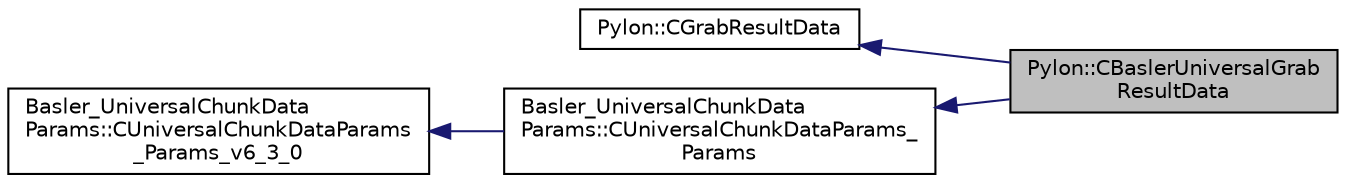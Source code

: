 digraph "Pylon::CBaslerUniversalGrabResultData"
{
  edge [fontname="Helvetica",fontsize="10",labelfontname="Helvetica",labelfontsize="10"];
  node [fontname="Helvetica",fontsize="10",shape=record];
  rankdir="LR";
  Node1 [label="Pylon::CBaslerUniversalGrab\lResultData",height=0.2,width=0.4,color="black", fillcolor="grey75", style="filled", fontcolor="black"];
  Node2 -> Node1 [dir="back",color="midnightblue",fontsize="10",style="solid",fontname="Helvetica"];
  Node2 [label="Pylon::CGrabResultData",height=0.2,width=0.4,color="black", fillcolor="white", style="filled",URL="$class_pylon_1_1_c_grab_result_data.html",tooltip="Makes the data for one grabbed buffer available. "];
  Node3 -> Node1 [dir="back",color="midnightblue",fontsize="10",style="solid",fontname="Helvetica"];
  Node3 [label="Basler_UniversalChunkData\lParams::CUniversalChunkDataParams_\lParams",height=0.2,width=0.4,color="black", fillcolor="white", style="filled",URL="$class_basler___universal_chunk_data_params_1_1_c_universal_chunk_data_params___params.html",tooltip="A parameter class containing all parameters as members that are available for chunk data of Basler ca..."];
  Node4 -> Node3 [dir="back",color="midnightblue",fontsize="10",style="solid",fontname="Helvetica"];
  Node4 [label="Basler_UniversalChunkData\lParams::CUniversalChunkDataParams\l_Params_v6_3_0",height=0.2,width=0.4,color="black", fillcolor="white", style="filled",URL="$class_basler___universal_chunk_data_params_1_1_c_universal_chunk_data_params___params__v6__3__0.html",tooltip="A parameter class containing all parameters as members that are available for chunk data of Basler ca..."];
}
